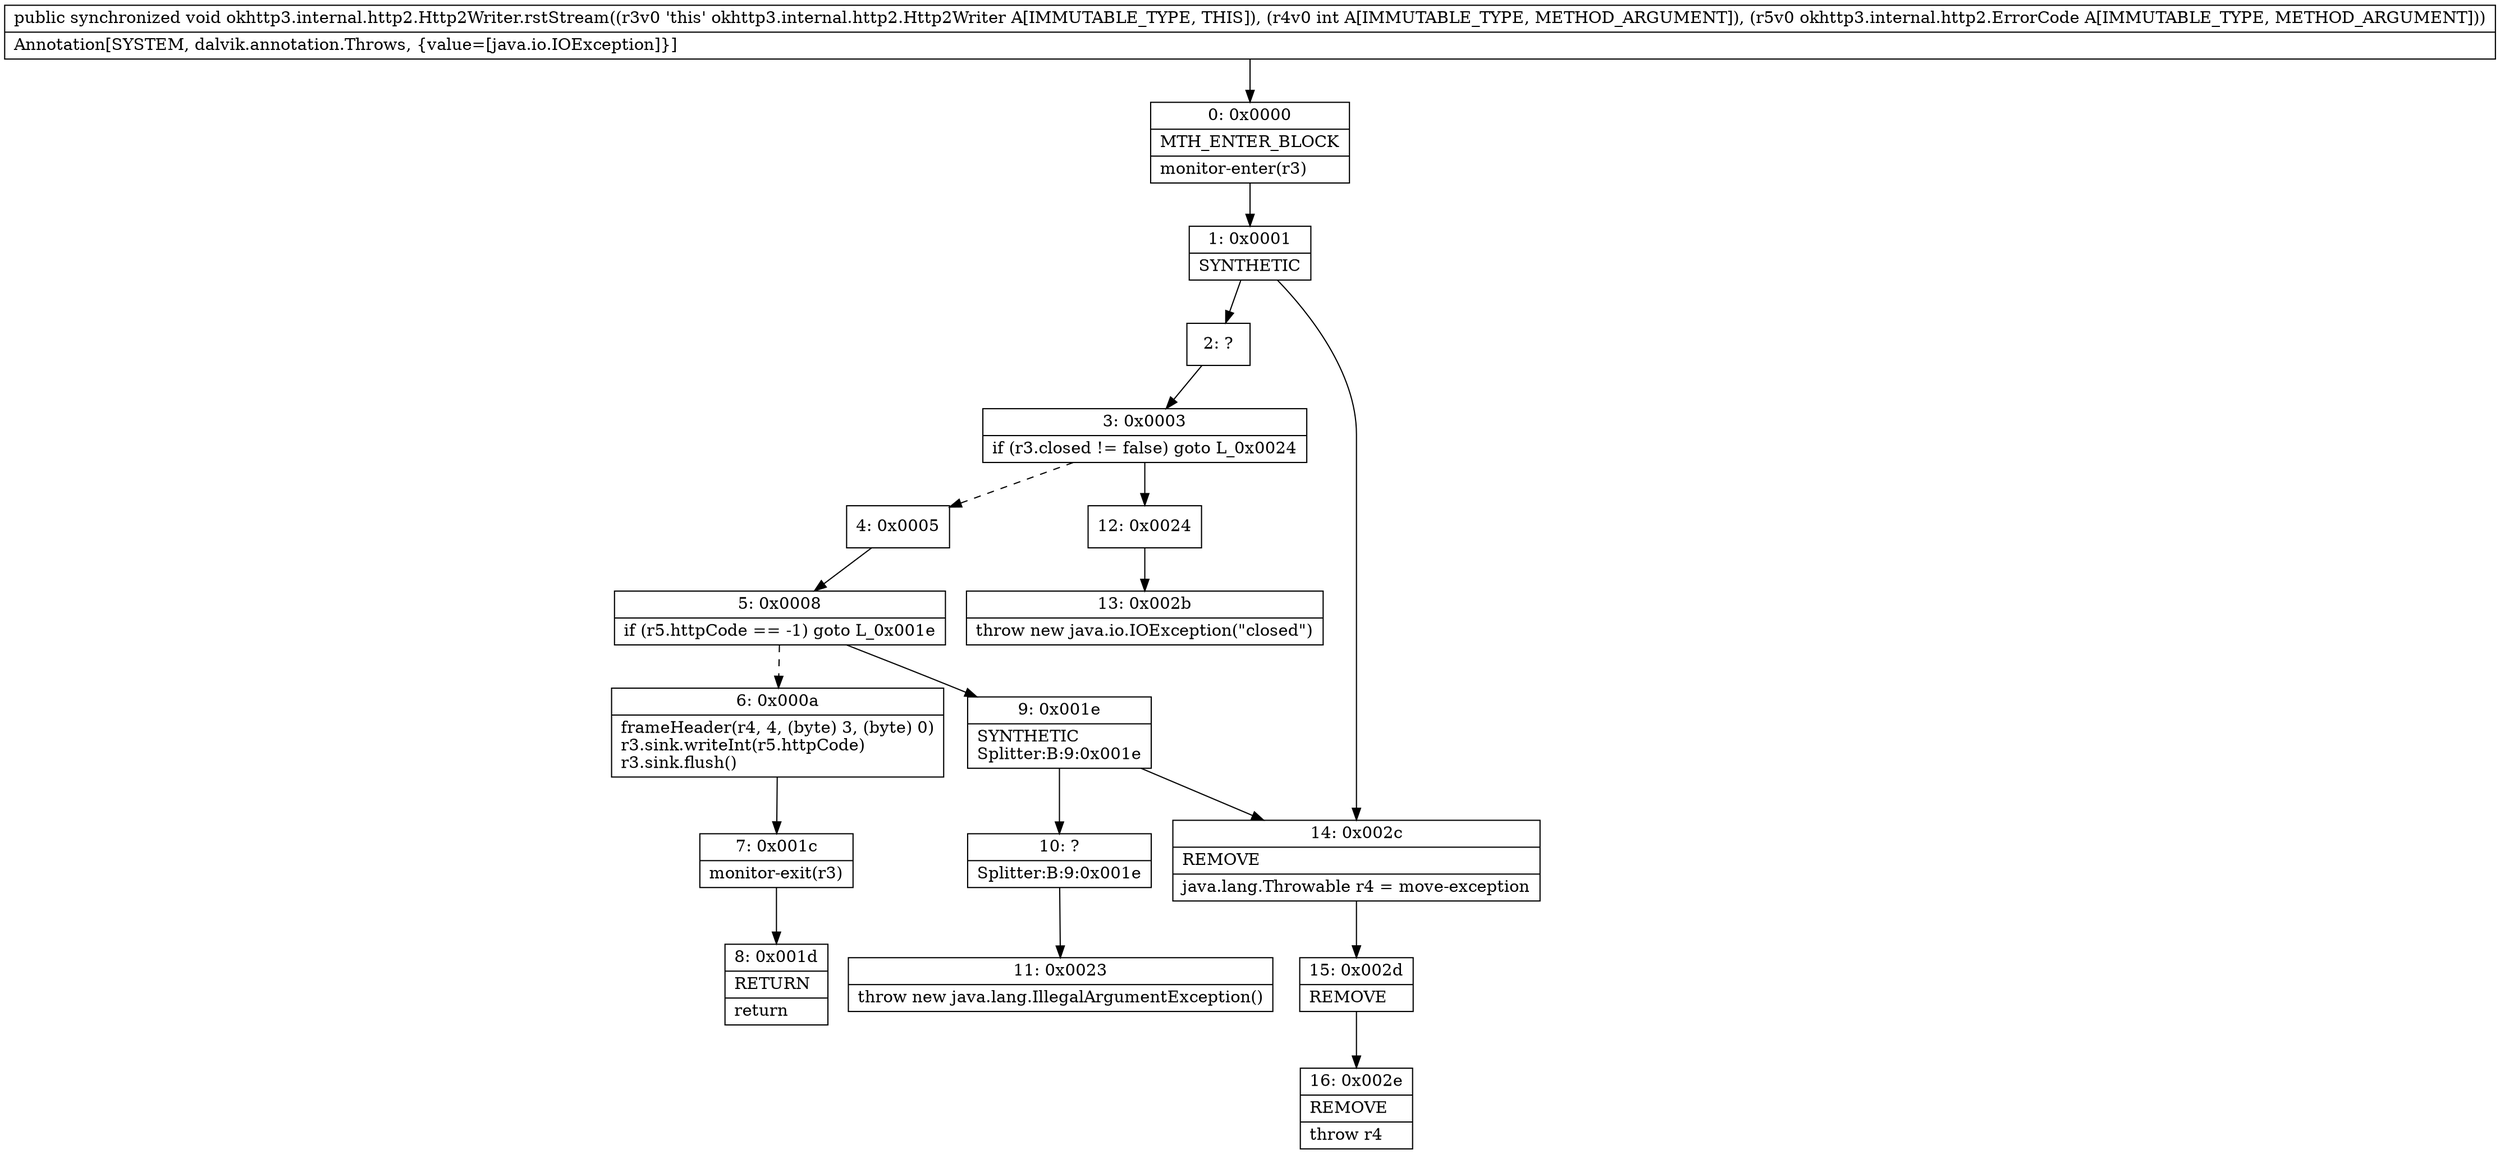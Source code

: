 digraph "CFG forokhttp3.internal.http2.Http2Writer.rstStream(ILokhttp3\/internal\/http2\/ErrorCode;)V" {
Node_0 [shape=record,label="{0\:\ 0x0000|MTH_ENTER_BLOCK\l|monitor\-enter(r3)\l}"];
Node_1 [shape=record,label="{1\:\ 0x0001|SYNTHETIC\l}"];
Node_2 [shape=record,label="{2\:\ ?}"];
Node_3 [shape=record,label="{3\:\ 0x0003|if (r3.closed != false) goto L_0x0024\l}"];
Node_4 [shape=record,label="{4\:\ 0x0005}"];
Node_5 [shape=record,label="{5\:\ 0x0008|if (r5.httpCode == \-1) goto L_0x001e\l}"];
Node_6 [shape=record,label="{6\:\ 0x000a|frameHeader(r4, 4, (byte) 3, (byte) 0)\lr3.sink.writeInt(r5.httpCode)\lr3.sink.flush()\l}"];
Node_7 [shape=record,label="{7\:\ 0x001c|monitor\-exit(r3)\l}"];
Node_8 [shape=record,label="{8\:\ 0x001d|RETURN\l|return\l}"];
Node_9 [shape=record,label="{9\:\ 0x001e|SYNTHETIC\lSplitter:B:9:0x001e\l}"];
Node_10 [shape=record,label="{10\:\ ?|Splitter:B:9:0x001e\l}"];
Node_11 [shape=record,label="{11\:\ 0x0023|throw new java.lang.IllegalArgumentException()\l}"];
Node_12 [shape=record,label="{12\:\ 0x0024}"];
Node_13 [shape=record,label="{13\:\ 0x002b|throw new java.io.IOException(\"closed\")\l}"];
Node_14 [shape=record,label="{14\:\ 0x002c|REMOVE\l|java.lang.Throwable r4 = move\-exception\l}"];
Node_15 [shape=record,label="{15\:\ 0x002d|REMOVE\l}"];
Node_16 [shape=record,label="{16\:\ 0x002e|REMOVE\l|throw r4\l}"];
MethodNode[shape=record,label="{public synchronized void okhttp3.internal.http2.Http2Writer.rstStream((r3v0 'this' okhttp3.internal.http2.Http2Writer A[IMMUTABLE_TYPE, THIS]), (r4v0 int A[IMMUTABLE_TYPE, METHOD_ARGUMENT]), (r5v0 okhttp3.internal.http2.ErrorCode A[IMMUTABLE_TYPE, METHOD_ARGUMENT]))  | Annotation[SYSTEM, dalvik.annotation.Throws, \{value=[java.io.IOException]\}]\l}"];
MethodNode -> Node_0;
Node_0 -> Node_1;
Node_1 -> Node_2;
Node_1 -> Node_14;
Node_2 -> Node_3;
Node_3 -> Node_4[style=dashed];
Node_3 -> Node_12;
Node_4 -> Node_5;
Node_5 -> Node_6[style=dashed];
Node_5 -> Node_9;
Node_6 -> Node_7;
Node_7 -> Node_8;
Node_9 -> Node_10;
Node_9 -> Node_14;
Node_10 -> Node_11;
Node_12 -> Node_13;
Node_14 -> Node_15;
Node_15 -> Node_16;
}

